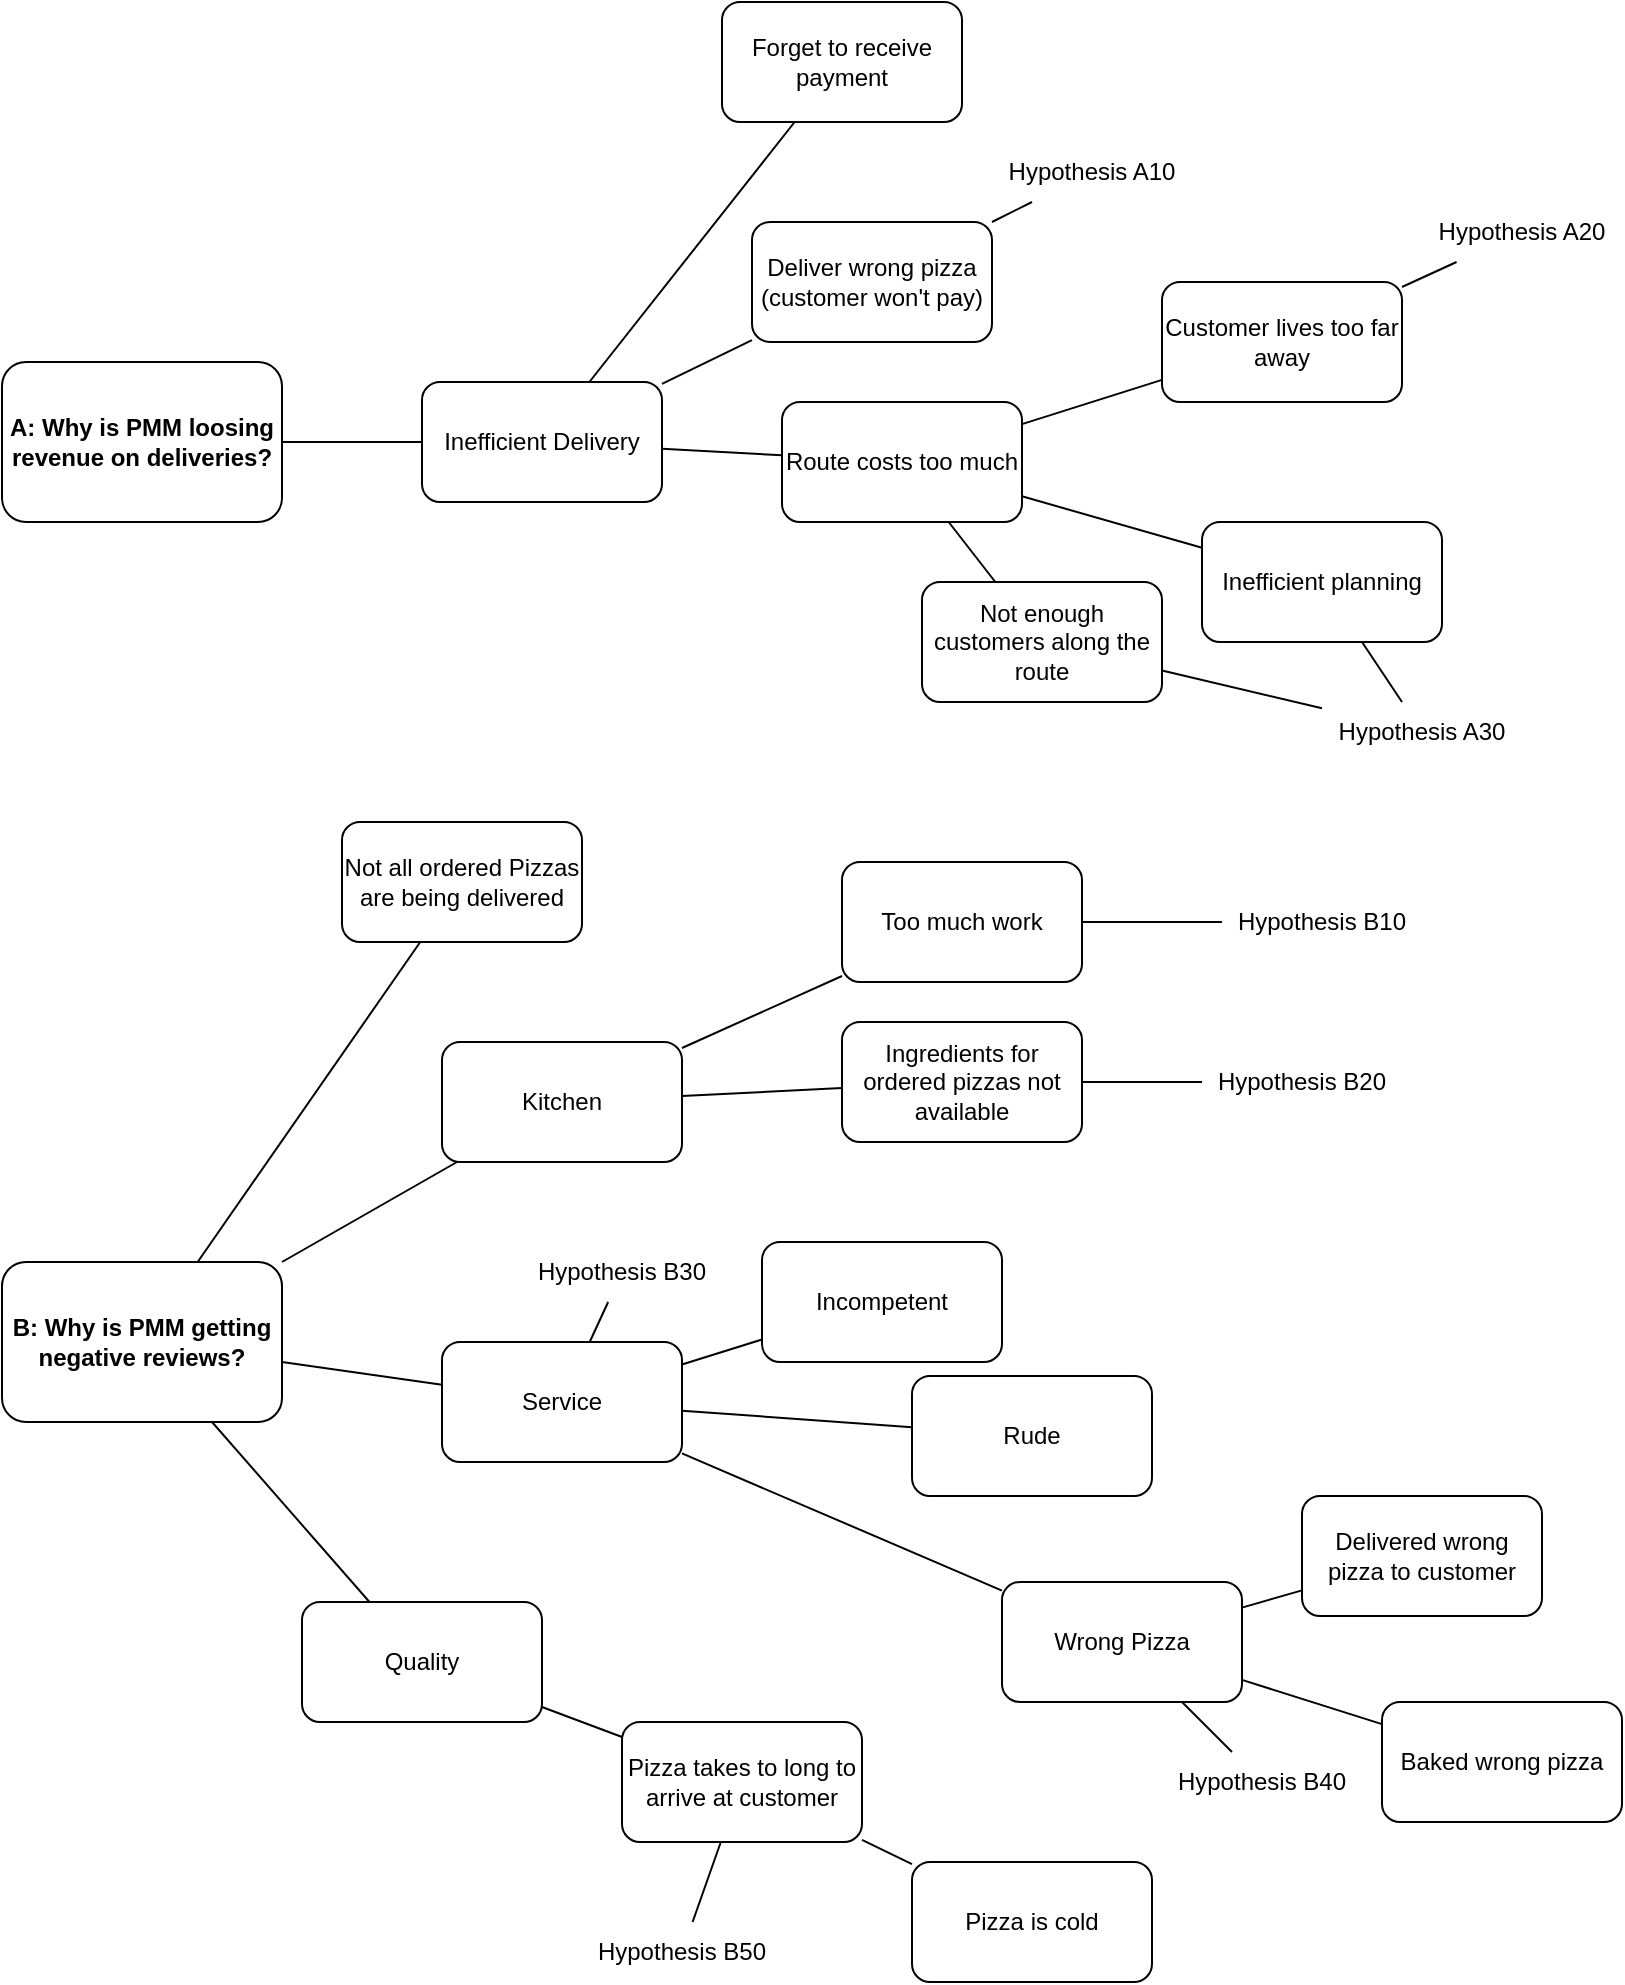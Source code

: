 <mxfile version="19.0.3" type="device"><diagram id="Kn9Pneu-5RGOLcnoR9B7" name="Page-1"><mxGraphModel dx="2306" dy="2808" grid="1" gridSize="10" guides="1" tooltips="1" connect="1" arrows="1" fold="1" page="1" pageScale="1" pageWidth="1169" pageHeight="827" math="0" shadow="0"><root><mxCell id="0"/><mxCell id="1" parent="0"/><mxCell id="9N7sUS9FeebZH6aUrQuB-6" value="Inefficient Delivery" style="rounded=1;whiteSpace=wrap;html=1;" parent="1" vertex="1"><mxGeometry x="280" y="-970" width="120" height="60" as="geometry"/></mxCell><mxCell id="9N7sUS9FeebZH6aUrQuB-8" value="&lt;b&gt;A: Why is PMM loosing revenue on deliveries?&lt;/b&gt;" style="rounded=1;whiteSpace=wrap;html=1;" parent="1" vertex="1"><mxGeometry x="70" y="-980" width="140" height="80" as="geometry"/></mxCell><mxCell id="9N7sUS9FeebZH6aUrQuB-9" value="Deliver wrong pizza (customer won't pay)" style="rounded=1;whiteSpace=wrap;html=1;" parent="1" vertex="1"><mxGeometry x="445" y="-1050" width="120" height="60" as="geometry"/></mxCell><mxCell id="9N7sUS9FeebZH6aUrQuB-11" value="" style="endArrow=none;html=1;rounded=0;" parent="1" source="9N7sUS9FeebZH6aUrQuB-6" target="9N7sUS9FeebZH6aUrQuB-9" edge="1"><mxGeometry width="50" height="50" relative="1" as="geometry"><mxPoint x="396.364" y="-960" as="sourcePoint"/><mxPoint x="473.636" y="-1010" as="targetPoint"/></mxGeometry></mxCell><mxCell id="9N7sUS9FeebZH6aUrQuB-15" value="" style="endArrow=none;html=1;rounded=0;" parent="1" source="9N7sUS9FeebZH6aUrQuB-6" target="9N7sUS9FeebZH6aUrQuB-8" edge="1"><mxGeometry width="50" height="50" relative="1" as="geometry"><mxPoint x="177.308" y="-890" as="sourcePoint"/><mxPoint x="292.692" y="-690" as="targetPoint"/></mxGeometry></mxCell><mxCell id="Bel_7NMZsYUq8B4fGif6-1" value="&lt;b&gt;B: Why is PMM getting negative reviews?&lt;/b&gt;" style="rounded=1;whiteSpace=wrap;html=1;" parent="1" vertex="1"><mxGeometry x="70" y="-530" width="140" height="80" as="geometry"/></mxCell><mxCell id="Bel_7NMZsYUq8B4fGif6-2" value="Kitchen" style="rounded=1;whiteSpace=wrap;html=1;" parent="1" vertex="1"><mxGeometry x="290" y="-640" width="120" height="60" as="geometry"/></mxCell><mxCell id="Bel_7NMZsYUq8B4fGif6-3" value="" style="endArrow=none;html=1;rounded=0;" parent="1" source="Bel_7NMZsYUq8B4fGif6-2" target="Bel_7NMZsYUq8B4fGif6-1" edge="1"><mxGeometry width="50" height="50" relative="1" as="geometry"><mxPoint x="243" y="320.0" as="sourcePoint"/><mxPoint x="180" y="353.158" as="targetPoint"/></mxGeometry></mxCell><mxCell id="Bel_7NMZsYUq8B4fGif6-4" value="Service" style="rounded=1;whiteSpace=wrap;html=1;" parent="1" vertex="1"><mxGeometry x="290" y="-490" width="120" height="60" as="geometry"/></mxCell><mxCell id="Bel_7NMZsYUq8B4fGif6-5" value="" style="endArrow=none;html=1;rounded=0;" parent="1" source="Bel_7NMZsYUq8B4fGif6-4" target="Bel_7NMZsYUq8B4fGif6-1" edge="1"><mxGeometry width="50" height="50" relative="1" as="geometry"><mxPoint x="307.5" y="-570" as="sourcePoint"/><mxPoint x="220" y="-520" as="targetPoint"/></mxGeometry></mxCell><mxCell id="Bel_7NMZsYUq8B4fGif6-6" value="Rude" style="rounded=1;whiteSpace=wrap;html=1;" parent="1" vertex="1"><mxGeometry x="525" y="-473" width="120" height="60" as="geometry"/></mxCell><mxCell id="Bel_7NMZsYUq8B4fGif6-7" value="" style="endArrow=none;html=1;rounded=0;" parent="1" source="Bel_7NMZsYUq8B4fGif6-6" target="Bel_7NMZsYUq8B4fGif6-4" edge="1"><mxGeometry width="50" height="50" relative="1" as="geometry"><mxPoint x="300" y="-458.571" as="sourcePoint"/><mxPoint x="220" y="-470" as="targetPoint"/></mxGeometry></mxCell><mxCell id="Bel_7NMZsYUq8B4fGif6-10" value="Incompetent" style="rounded=1;whiteSpace=wrap;html=1;" parent="1" vertex="1"><mxGeometry x="450" y="-540" width="120" height="60" as="geometry"/></mxCell><mxCell id="Bel_7NMZsYUq8B4fGif6-11" value="" style="endArrow=none;html=1;rounded=0;" parent="1" source="Bel_7NMZsYUq8B4fGif6-10" target="Bel_7NMZsYUq8B4fGif6-4" edge="1"><mxGeometry width="50" height="50" relative="1" as="geometry"><mxPoint x="300" y="-458.571" as="sourcePoint"/><mxPoint x="220" y="-470" as="targetPoint"/></mxGeometry></mxCell><mxCell id="Bel_7NMZsYUq8B4fGif6-12" value="Ingredients for ordered pizzas not available" style="rounded=1;whiteSpace=wrap;html=1;" parent="1" vertex="1"><mxGeometry x="490" y="-650" width="120" height="60" as="geometry"/></mxCell><mxCell id="Bel_7NMZsYUq8B4fGif6-13" value="Too much work" style="rounded=1;whiteSpace=wrap;html=1;" parent="1" vertex="1"><mxGeometry x="490" y="-730" width="120" height="60" as="geometry"/></mxCell><mxCell id="Bel_7NMZsYUq8B4fGif6-14" value="" style="endArrow=none;html=1;rounded=0;" parent="1" source="Bel_7NMZsYUq8B4fGif6-12" target="Bel_7NMZsYUq8B4fGif6-2" edge="1"><mxGeometry width="50" height="50" relative="1" as="geometry"><mxPoint x="307.5" y="-570" as="sourcePoint"/><mxPoint x="220" y="-520" as="targetPoint"/></mxGeometry></mxCell><mxCell id="Bel_7NMZsYUq8B4fGif6-15" value="" style="endArrow=none;html=1;rounded=0;" parent="1" source="Bel_7NMZsYUq8B4fGif6-13" target="Bel_7NMZsYUq8B4fGif6-2" edge="1"><mxGeometry width="50" height="50" relative="1" as="geometry"><mxPoint x="500" y="-607" as="sourcePoint"/><mxPoint x="420" y="-603" as="targetPoint"/></mxGeometry></mxCell><mxCell id="Bel_7NMZsYUq8B4fGif6-16" value="Pizza takes to long to arrive at customer" style="rounded=1;whiteSpace=wrap;html=1;" parent="1" vertex="1"><mxGeometry x="380" y="-300" width="120" height="60" as="geometry"/></mxCell><mxCell id="Bel_7NMZsYUq8B4fGif6-18" value="" style="endArrow=none;html=1;rounded=0;" parent="1" source="Bel_7NMZsYUq8B4fGif6-16" target="Bel_7NMZsYUq8B4fGif6-19" edge="1"><mxGeometry width="50" height="50" relative="1" as="geometry"><mxPoint x="300" y="-458.571" as="sourcePoint"/><mxPoint x="220" y="-470" as="targetPoint"/></mxGeometry></mxCell><mxCell id="Bel_7NMZsYUq8B4fGif6-19" value="Quality" style="rounded=1;whiteSpace=wrap;html=1;" parent="1" vertex="1"><mxGeometry x="220" y="-360" width="120" height="60" as="geometry"/></mxCell><mxCell id="Bel_7NMZsYUq8B4fGif6-20" value="" style="endArrow=none;html=1;rounded=0;" parent="1" source="Bel_7NMZsYUq8B4fGif6-19" target="Bel_7NMZsYUq8B4fGif6-1" edge="1"><mxGeometry width="50" height="50" relative="1" as="geometry"><mxPoint x="300" y="-458.571" as="sourcePoint"/><mxPoint x="220" y="-470" as="targetPoint"/></mxGeometry></mxCell><mxCell id="Bel_7NMZsYUq8B4fGif6-21" value="Pizza is cold" style="rounded=1;whiteSpace=wrap;html=1;" parent="1" vertex="1"><mxGeometry x="525" y="-230" width="120" height="60" as="geometry"/></mxCell><mxCell id="Bel_7NMZsYUq8B4fGif6-22" value="" style="endArrow=none;html=1;rounded=0;" parent="1" source="Bel_7NMZsYUq8B4fGif6-21" target="Bel_7NMZsYUq8B4fGif6-16" edge="1"><mxGeometry width="50" height="50" relative="1" as="geometry"><mxPoint x="263.75" y="-350" as="sourcePoint"/><mxPoint x="185" y="-440" as="targetPoint"/></mxGeometry></mxCell><mxCell id="Bel_7NMZsYUq8B4fGif6-23" value="Wrong Pizza" style="rounded=1;whiteSpace=wrap;html=1;" parent="1" vertex="1"><mxGeometry x="570" y="-370" width="120" height="60" as="geometry"/></mxCell><mxCell id="Bel_7NMZsYUq8B4fGif6-24" value="" style="endArrow=none;html=1;rounded=0;" parent="1" source="Bel_7NMZsYUq8B4fGif6-23" target="Bel_7NMZsYUq8B4fGif6-4" edge="1"><mxGeometry width="50" height="50" relative="1" as="geometry"><mxPoint x="300" y="-458.571" as="sourcePoint"/><mxPoint x="220" y="-470" as="targetPoint"/></mxGeometry></mxCell><mxCell id="Bel_7NMZsYUq8B4fGif6-25" value="Delivered wrong pizza to customer" style="rounded=1;whiteSpace=wrap;html=1;" parent="1" vertex="1"><mxGeometry x="720" y="-413" width="120" height="60" as="geometry"/></mxCell><mxCell id="Bel_7NMZsYUq8B4fGif6-26" value="" style="endArrow=none;html=1;rounded=0;" parent="1" source="Bel_7NMZsYUq8B4fGif6-25" target="Bel_7NMZsYUq8B4fGif6-23" edge="1"><mxGeometry width="50" height="50" relative="1" as="geometry"><mxPoint x="580" y="-355.714" as="sourcePoint"/><mxPoint x="420" y="-424.286" as="targetPoint"/></mxGeometry></mxCell><mxCell id="Bel_7NMZsYUq8B4fGif6-27" value="Baked wrong pizza" style="rounded=1;whiteSpace=wrap;html=1;" parent="1" vertex="1"><mxGeometry x="760" y="-310" width="120" height="60" as="geometry"/></mxCell><mxCell id="Bel_7NMZsYUq8B4fGif6-30" value="" style="endArrow=none;html=1;rounded=0;" parent="1" source="Bel_7NMZsYUq8B4fGif6-27" target="Bel_7NMZsYUq8B4fGif6-23" edge="1"><mxGeometry width="50" height="50" relative="1" as="geometry"><mxPoint x="580" y="-355.714" as="sourcePoint"/><mxPoint x="420" y="-424.286" as="targetPoint"/></mxGeometry></mxCell><mxCell id="Bel_7NMZsYUq8B4fGif6-34" value="" style="endArrow=none;html=1;rounded=0;" parent="1" source="9N7sUS9FeebZH6aUrQuB-6" target="Bel_7NMZsYUq8B4fGif6-35" edge="1"><mxGeometry width="50" height="50" relative="1" as="geometry"><mxPoint x="293" y="-900.0" as="sourcePoint"/><mxPoint x="453.333" y="-880.0" as="targetPoint"/></mxGeometry></mxCell><mxCell id="Bel_7NMZsYUq8B4fGif6-35" value="Route costs too much" style="rounded=1;whiteSpace=wrap;html=1;" parent="1" vertex="1"><mxGeometry x="460" y="-960" width="120" height="60" as="geometry"/></mxCell><mxCell id="Bel_7NMZsYUq8B4fGif6-36" value="Inefficient planning" style="rounded=1;whiteSpace=wrap;html=1;" parent="1" vertex="1"><mxGeometry x="670" y="-900" width="120" height="60" as="geometry"/></mxCell><mxCell id="Bel_7NMZsYUq8B4fGif6-37" value="" style="endArrow=none;html=1;rounded=0;" parent="1" source="Bel_7NMZsYUq8B4fGif6-35" target="Bel_7NMZsYUq8B4fGif6-36" edge="1"><mxGeometry width="50" height="50" relative="1" as="geometry"><mxPoint x="400" y="-974.737" as="sourcePoint"/><mxPoint x="470" y="-945.263" as="targetPoint"/></mxGeometry></mxCell><mxCell id="Bel_7NMZsYUq8B4fGif6-38" value="Customer lives too far away" style="rounded=1;whiteSpace=wrap;html=1;" parent="1" vertex="1"><mxGeometry x="650" y="-1020" width="120" height="60" as="geometry"/></mxCell><mxCell id="Bel_7NMZsYUq8B4fGif6-39" value="" style="endArrow=none;html=1;rounded=0;" parent="1" source="Bel_7NMZsYUq8B4fGif6-35" target="Bel_7NMZsYUq8B4fGif6-38" edge="1"><mxGeometry width="50" height="50" relative="1" as="geometry"><mxPoint x="590" y="-934.286" as="sourcePoint"/><mxPoint x="680" y="-955.714" as="targetPoint"/></mxGeometry></mxCell><mxCell id="Bel_7NMZsYUq8B4fGif6-41" value="Not enough customers along the route" style="rounded=1;whiteSpace=wrap;html=1;" parent="1" vertex="1"><mxGeometry x="530" y="-870" width="120" height="60" as="geometry"/></mxCell><mxCell id="Bel_7NMZsYUq8B4fGif6-42" value="" style="endArrow=none;html=1;rounded=0;" parent="1" source="Bel_7NMZsYUq8B4fGif6-35" target="Bel_7NMZsYUq8B4fGif6-41" edge="1"><mxGeometry width="50" height="50" relative="1" as="geometry"><mxPoint x="590" y="-900" as="sourcePoint"/><mxPoint x="680" y="-870" as="targetPoint"/></mxGeometry></mxCell><mxCell id="Bel_7NMZsYUq8B4fGif6-43" value="Hypothesis A10" style="text;html=1;strokeColor=none;fillColor=none;align=center;verticalAlign=middle;whiteSpace=wrap;rounded=0;" parent="1" vertex="1"><mxGeometry x="565" y="-1090" width="100" height="30" as="geometry"/></mxCell><mxCell id="Bel_7NMZsYUq8B4fGif6-44" value="Hypothesis A20" style="text;html=1;strokeColor=none;fillColor=none;align=center;verticalAlign=middle;whiteSpace=wrap;rounded=0;" parent="1" vertex="1"><mxGeometry x="780" y="-1060" width="100" height="30" as="geometry"/></mxCell><mxCell id="Bel_7NMZsYUq8B4fGif6-45" value="Hypothesis A30" style="text;html=1;strokeColor=none;fillColor=none;align=center;verticalAlign=middle;whiteSpace=wrap;rounded=0;" parent="1" vertex="1"><mxGeometry x="730" y="-810" width="100" height="30" as="geometry"/></mxCell><mxCell id="Bel_7NMZsYUq8B4fGif6-47" value="" style="endArrow=none;html=1;rounded=0;" parent="1" source="Bel_7NMZsYUq8B4fGif6-38" target="Bel_7NMZsYUq8B4fGif6-44" edge="1"><mxGeometry width="50" height="50" relative="1" as="geometry"><mxPoint x="590" y="-938.947" as="sourcePoint"/><mxPoint x="660" y="-961.053" as="targetPoint"/></mxGeometry></mxCell><mxCell id="Bel_7NMZsYUq8B4fGif6-48" value="" style="endArrow=none;html=1;rounded=0;" parent="1" source="Bel_7NMZsYUq8B4fGif6-45" target="Bel_7NMZsYUq8B4fGif6-36" edge="1"><mxGeometry width="50" height="50" relative="1" as="geometry"><mxPoint x="780" y="-1007.5" as="sourcePoint"/><mxPoint x="807.273" y="-1020.0" as="targetPoint"/></mxGeometry></mxCell><mxCell id="Bel_7NMZsYUq8B4fGif6-51" value="" style="endArrow=none;html=1;rounded=0;" parent="1" source="Bel_7NMZsYUq8B4fGif6-45" target="Bel_7NMZsYUq8B4fGif6-41" edge="1"><mxGeometry width="50" height="50" relative="1" as="geometry"><mxPoint x="748" y="-800.0" as="sourcePoint"/><mxPoint x="744" y="-830.0" as="targetPoint"/></mxGeometry></mxCell><mxCell id="Bel_7NMZsYUq8B4fGif6-52" value="" style="endArrow=none;html=1;rounded=0;" parent="1" source="9N7sUS9FeebZH6aUrQuB-9" target="Bel_7NMZsYUq8B4fGif6-43" edge="1"><mxGeometry width="50" height="50" relative="1" as="geometry"><mxPoint x="758" y="-790.0" as="sourcePoint"/><mxPoint x="754" y="-820.0" as="targetPoint"/></mxGeometry></mxCell><mxCell id="Bel_7NMZsYUq8B4fGif6-56" value="Hypothesis B10" style="text;html=1;strokeColor=none;fillColor=none;align=center;verticalAlign=middle;whiteSpace=wrap;rounded=0;" parent="1" vertex="1"><mxGeometry x="680" y="-715" width="100" height="30" as="geometry"/></mxCell><mxCell id="Bel_7NMZsYUq8B4fGif6-57" value="Hypothesis B20" style="text;html=1;strokeColor=none;fillColor=none;align=center;verticalAlign=middle;whiteSpace=wrap;rounded=0;" parent="1" vertex="1"><mxGeometry x="670" y="-635" width="100" height="30" as="geometry"/></mxCell><mxCell id="Bel_7NMZsYUq8B4fGif6-58" value="" style="endArrow=none;html=1;rounded=0;" parent="1" source="Bel_7NMZsYUq8B4fGif6-56" target="Bel_7NMZsYUq8B4fGif6-13" edge="1"><mxGeometry width="50" height="50" relative="1" as="geometry"><mxPoint x="500" y="-663.0" as="sourcePoint"/><mxPoint x="420" y="-627.0" as="targetPoint"/></mxGeometry></mxCell><mxCell id="Bel_7NMZsYUq8B4fGif6-59" value="" style="endArrow=none;html=1;rounded=0;" parent="1" source="Bel_7NMZsYUq8B4fGif6-57" target="Bel_7NMZsYUq8B4fGif6-12" edge="1"><mxGeometry width="50" height="50" relative="1" as="geometry"><mxPoint x="690" y="-690.0" as="sourcePoint"/><mxPoint x="620" y="-690.0" as="targetPoint"/></mxGeometry></mxCell><mxCell id="Bel_7NMZsYUq8B4fGif6-60" value="Hypothesis B30" style="text;html=1;strokeColor=none;fillColor=none;align=center;verticalAlign=middle;whiteSpace=wrap;rounded=0;" parent="1" vertex="1"><mxGeometry x="330" y="-540" width="100" height="30" as="geometry"/></mxCell><mxCell id="Bel_7NMZsYUq8B4fGif6-61" value="" style="endArrow=none;html=1;rounded=0;" parent="1" source="Bel_7NMZsYUq8B4fGif6-60" target="Bel_7NMZsYUq8B4fGif6-4" edge="1"><mxGeometry width="50" height="50" relative="1" as="geometry"><mxPoint x="460" y="-481.25" as="sourcePoint"/><mxPoint x="420" y="-468.75" as="targetPoint"/></mxGeometry></mxCell><mxCell id="Bel_7NMZsYUq8B4fGif6-62" value="Hypothesis B40" style="text;html=1;strokeColor=none;fillColor=none;align=center;verticalAlign=middle;whiteSpace=wrap;rounded=0;" parent="1" vertex="1"><mxGeometry x="650" y="-285" width="100" height="30" as="geometry"/></mxCell><mxCell id="Bel_7NMZsYUq8B4fGif6-63" value="" style="endArrow=none;html=1;rounded=0;" parent="1" source="Bel_7NMZsYUq8B4fGif6-62" target="Bel_7NMZsYUq8B4fGif6-23" edge="1"><mxGeometry width="50" height="50" relative="1" as="geometry"><mxPoint x="580" y="-355.714" as="sourcePoint"/><mxPoint x="420" y="-424.286" as="targetPoint"/></mxGeometry></mxCell><mxCell id="Bel_7NMZsYUq8B4fGif6-64" value="Hypothesis B50" style="text;html=1;strokeColor=none;fillColor=none;align=center;verticalAlign=middle;whiteSpace=wrap;rounded=0;" parent="1" vertex="1"><mxGeometry x="360" y="-200" width="100" height="30" as="geometry"/></mxCell><mxCell id="Bel_7NMZsYUq8B4fGif6-65" value="" style="endArrow=none;html=1;rounded=0;" parent="1" source="Bel_7NMZsYUq8B4fGif6-16" target="Bel_7NMZsYUq8B4fGif6-64" edge="1"><mxGeometry width="50" height="50" relative="1" as="geometry"><mxPoint x="263.75" y="-350" as="sourcePoint"/><mxPoint x="185" y="-440.0" as="targetPoint"/></mxGeometry></mxCell><mxCell id="Bel_7NMZsYUq8B4fGif6-66" value="Forget to receive payment" style="rounded=1;whiteSpace=wrap;html=1;" parent="1" vertex="1"><mxGeometry x="430" y="-1160" width="120" height="60" as="geometry"/></mxCell><mxCell id="Bel_7NMZsYUq8B4fGif6-67" value="" style="endArrow=none;html=1;rounded=0;" parent="1" source="9N7sUS9FeebZH6aUrQuB-6" target="Bel_7NMZsYUq8B4fGif6-66" edge="1"><mxGeometry width="50" height="50" relative="1" as="geometry"><mxPoint x="410" y="-959.091" as="sourcePoint"/><mxPoint x="455" y="-980.909" as="targetPoint"/></mxGeometry></mxCell><mxCell id="KSLVMSOxnPWX5X4v52hv-1" value="Not all ordered Pizzas are being delivered" style="rounded=1;whiteSpace=wrap;html=1;" vertex="1" parent="1"><mxGeometry x="240" y="-750" width="120" height="60" as="geometry"/></mxCell><mxCell id="KSLVMSOxnPWX5X4v52hv-2" value="" style="endArrow=none;html=1;rounded=0;" edge="1" parent="1" source="KSLVMSOxnPWX5X4v52hv-1" target="Bel_7NMZsYUq8B4fGif6-1"><mxGeometry width="50" height="50" relative="1" as="geometry"><mxPoint x="307.5" y="-570" as="sourcePoint"/><mxPoint x="220" y="-520" as="targetPoint"/></mxGeometry></mxCell></root></mxGraphModel></diagram></mxfile>